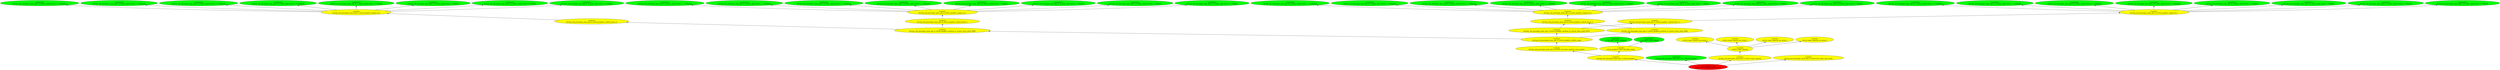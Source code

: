 digraph {
rankdir="BT"
ss_tail_light_empty_unflipped [fillcolor=green style="filled" label="<spriteset>\nss_tail_light_empty_unflipped"]
ss_tail_light_empty_flipped [fillcolor=green style="filled" label="<spriteset>\nss_tail_light_empty_flipped"]
switch_graphics_layer_tail_light_empty [fillcolor=yellow style="filled" label="<switch>\nswitch_graphics_layer_tail_light_empty"]
switch_cargo_capacity_by_cargo_0 [fillcolor=yellow style="filled" label="<switch>\nswitch_cargo_capacity_by_cargo_0"]
switch_cargo_capacity_by_cargo_1 [fillcolor=yellow style="filled" label="<switch>\nswitch_cargo_capacity_by_cargo_1"]
switch_cargo_capacity_by_cargo_2 [fillcolor=yellow style="filled" label="<switch>\nswitch_cargo_capacity_by_cargo_2"]
switch_cargo_capacity_by_cargo_3 [fillcolor=yellow style="filled" label="<switch>\nswitch_cargo_capacity_by_cargo_3"]
switch_cargo_capacity [fillcolor=yellow style="filled" label="<switch>\nswitch_cargo_capacity"]
driving_cab_passenger_pony_gen_4_ss_doors_closed_livery_1_0_unflipped [fillcolor=green style="filled" label="<spriteset>\ndriving_cab_passenger_pony_gen_4_ss_doors_closed_livery_1_0_unflipped"]
driving_cab_passenger_pony_gen_4_ss_doors_open_livery_1_0_unflipped [fillcolor=green style="filled" label="<spriteset>\ndriving_cab_passenger_pony_gen_4_ss_doors_open_livery_1_0_unflipped"]
driving_cab_passenger_pony_gen_4_ss_doors_closed_livery_2_0_unflipped [fillcolor=green style="filled" label="<spriteset>\ndriving_cab_passenger_pony_gen_4_ss_doors_closed_livery_2_0_unflipped"]
driving_cab_passenger_pony_gen_4_ss_doors_open_livery_2_0_unflipped [fillcolor=green style="filled" label="<spriteset>\ndriving_cab_passenger_pony_gen_4_ss_doors_open_livery_2_0_unflipped"]
driving_cab_passenger_pony_gen_4_ss_doors_closed_livery_1_0_flipped [fillcolor=green style="filled" label="<spriteset>\ndriving_cab_passenger_pony_gen_4_ss_doors_closed_livery_1_0_flipped"]
driving_cab_passenger_pony_gen_4_ss_doors_open_livery_1_0_flipped [fillcolor=green style="filled" label="<spriteset>\ndriving_cab_passenger_pony_gen_4_ss_doors_open_livery_1_0_flipped"]
driving_cab_passenger_pony_gen_4_ss_doors_closed_livery_2_0_flipped [fillcolor=green style="filled" label="<spriteset>\ndriving_cab_passenger_pony_gen_4_ss_doors_closed_livery_2_0_flipped"]
driving_cab_passenger_pony_gen_4_ss_doors_open_livery_2_0_flipped [fillcolor=green style="filled" label="<spriteset>\ndriving_cab_passenger_pony_gen_4_ss_doors_open_livery_2_0_flipped"]
driving_cab_passenger_pony_gen_4_switch_graphics_engine_id_0 [fillcolor=yellow style="filled" label="<switch>\ndriving_cab_passenger_pony_gen_4_switch_graphics_engine_id_0"]
driving_cab_passenger_pony_gen_4_switch_graphics_vehicle_layers_0 [fillcolor=yellow style="filled" label="<switch>\ndriving_cab_passenger_pony_gen_4_switch_graphics_vehicle_layers_0"]
driving_cab_passenger_pony_gen_4_ss_doors_closed_livery_1_1_unflipped [fillcolor=green style="filled" label="<spriteset>\ndriving_cab_passenger_pony_gen_4_ss_doors_closed_livery_1_1_unflipped"]
driving_cab_passenger_pony_gen_4_ss_doors_open_livery_1_1_unflipped [fillcolor=green style="filled" label="<spriteset>\ndriving_cab_passenger_pony_gen_4_ss_doors_open_livery_1_1_unflipped"]
driving_cab_passenger_pony_gen_4_ss_doors_closed_livery_2_1_unflipped [fillcolor=green style="filled" label="<spriteset>\ndriving_cab_passenger_pony_gen_4_ss_doors_closed_livery_2_1_unflipped"]
driving_cab_passenger_pony_gen_4_ss_doors_open_livery_2_1_unflipped [fillcolor=green style="filled" label="<spriteset>\ndriving_cab_passenger_pony_gen_4_ss_doors_open_livery_2_1_unflipped"]
driving_cab_passenger_pony_gen_4_ss_doors_closed_livery_1_1_flipped [fillcolor=green style="filled" label="<spriteset>\ndriving_cab_passenger_pony_gen_4_ss_doors_closed_livery_1_1_flipped"]
driving_cab_passenger_pony_gen_4_ss_doors_open_livery_1_1_flipped [fillcolor=green style="filled" label="<spriteset>\ndriving_cab_passenger_pony_gen_4_ss_doors_open_livery_1_1_flipped"]
driving_cab_passenger_pony_gen_4_ss_doors_closed_livery_2_1_flipped [fillcolor=green style="filled" label="<spriteset>\ndriving_cab_passenger_pony_gen_4_ss_doors_closed_livery_2_1_flipped"]
driving_cab_passenger_pony_gen_4_ss_doors_open_livery_2_1_flipped [fillcolor=green style="filled" label="<spriteset>\ndriving_cab_passenger_pony_gen_4_ss_doors_open_livery_2_1_flipped"]
driving_cab_passenger_pony_gen_4_switch_graphics_engine_id_1 [fillcolor=yellow style="filled" label="<switch>\ndriving_cab_passenger_pony_gen_4_switch_graphics_engine_id_1"]
driving_cab_passenger_pony_gen_4_switch_graphics_vehicle_layers_1 [fillcolor=yellow style="filled" label="<switch>\ndriving_cab_passenger_pony_gen_4_switch_graphics_vehicle_layers_1"]
driving_cab_passenger_pony_gen_4_ss_doors_closed_livery_1_2_unflipped [fillcolor=green style="filled" label="<spriteset>\ndriving_cab_passenger_pony_gen_4_ss_doors_closed_livery_1_2_unflipped"]
driving_cab_passenger_pony_gen_4_ss_doors_open_livery_1_2_unflipped [fillcolor=green style="filled" label="<spriteset>\ndriving_cab_passenger_pony_gen_4_ss_doors_open_livery_1_2_unflipped"]
driving_cab_passenger_pony_gen_4_ss_doors_closed_livery_2_2_unflipped [fillcolor=green style="filled" label="<spriteset>\ndriving_cab_passenger_pony_gen_4_ss_doors_closed_livery_2_2_unflipped"]
driving_cab_passenger_pony_gen_4_ss_doors_open_livery_2_2_unflipped [fillcolor=green style="filled" label="<spriteset>\ndriving_cab_passenger_pony_gen_4_ss_doors_open_livery_2_2_unflipped"]
driving_cab_passenger_pony_gen_4_ss_doors_closed_livery_1_2_flipped [fillcolor=green style="filled" label="<spriteset>\ndriving_cab_passenger_pony_gen_4_ss_doors_closed_livery_1_2_flipped"]
driving_cab_passenger_pony_gen_4_ss_doors_open_livery_1_2_flipped [fillcolor=green style="filled" label="<spriteset>\ndriving_cab_passenger_pony_gen_4_ss_doors_open_livery_1_2_flipped"]
driving_cab_passenger_pony_gen_4_ss_doors_closed_livery_2_2_flipped [fillcolor=green style="filled" label="<spriteset>\ndriving_cab_passenger_pony_gen_4_ss_doors_closed_livery_2_2_flipped"]
driving_cab_passenger_pony_gen_4_ss_doors_open_livery_2_2_flipped [fillcolor=green style="filled" label="<spriteset>\ndriving_cab_passenger_pony_gen_4_ss_doors_open_livery_2_2_flipped"]
driving_cab_passenger_pony_gen_4_switch_graphics_engine_id_2 [fillcolor=yellow style="filled" label="<switch>\ndriving_cab_passenger_pony_gen_4_switch_graphics_engine_id_2"]
driving_cab_passenger_pony_gen_4_switch_graphics_vehicle_layers_2 [fillcolor=yellow style="filled" label="<switch>\ndriving_cab_passenger_pony_gen_4_switch_graphics_vehicle_layers_2"]
driving_cab_passenger_pony_gen_4_ss_doors_closed_livery_1_3_unflipped [fillcolor=green style="filled" label="<spriteset>\ndriving_cab_passenger_pony_gen_4_ss_doors_closed_livery_1_3_unflipped"]
driving_cab_passenger_pony_gen_4_ss_doors_open_livery_1_3_unflipped [fillcolor=green style="filled" label="<spriteset>\ndriving_cab_passenger_pony_gen_4_ss_doors_open_livery_1_3_unflipped"]
driving_cab_passenger_pony_gen_4_ss_doors_closed_livery_2_3_unflipped [fillcolor=green style="filled" label="<spriteset>\ndriving_cab_passenger_pony_gen_4_ss_doors_closed_livery_2_3_unflipped"]
driving_cab_passenger_pony_gen_4_ss_doors_open_livery_2_3_unflipped [fillcolor=green style="filled" label="<spriteset>\ndriving_cab_passenger_pony_gen_4_ss_doors_open_livery_2_3_unflipped"]
driving_cab_passenger_pony_gen_4_ss_doors_closed_livery_1_3_flipped [fillcolor=green style="filled" label="<spriteset>\ndriving_cab_passenger_pony_gen_4_ss_doors_closed_livery_1_3_flipped"]
driving_cab_passenger_pony_gen_4_ss_doors_open_livery_1_3_flipped [fillcolor=green style="filled" label="<spriteset>\ndriving_cab_passenger_pony_gen_4_ss_doors_open_livery_1_3_flipped"]
driving_cab_passenger_pony_gen_4_ss_doors_closed_livery_2_3_flipped [fillcolor=green style="filled" label="<spriteset>\ndriving_cab_passenger_pony_gen_4_ss_doors_closed_livery_2_3_flipped"]
driving_cab_passenger_pony_gen_4_ss_doors_open_livery_2_3_flipped [fillcolor=green style="filled" label="<spriteset>\ndriving_cab_passenger_pony_gen_4_ss_doors_open_livery_2_3_flipped"]
driving_cab_passenger_pony_gen_4_switch_graphics_engine_id_3 [fillcolor=yellow style="filled" label="<switch>\ndriving_cab_passenger_pony_gen_4_switch_graphics_engine_id_3"]
driving_cab_passenger_pony_gen_4_switch_graphics_vehicle_layers_3 [fillcolor=yellow style="filled" label="<switch>\ndriving_cab_passenger_pony_gen_4_switch_graphics_vehicle_layers_3"]
driving_cab_passenger_pony_gen_4_switch_graphics_position_in_consist_entry_point_PASS [fillcolor=yellow style="filled" label="<switch>\ndriving_cab_passenger_pony_gen_4_switch_graphics_position_in_consist_entry_point_PASS"]
driving_cab_passenger_pony_gen_4_switch_graphics_position_in_consist_entry_point_MAIL [fillcolor=yellow style="filled" label="<switch>\ndriving_cab_passenger_pony_gen_4_switch_graphics_position_in_consist_entry_point_MAIL"]
driving_cab_passenger_pony_gen_4_switch_graphics_position_in_consist_entry_point_DFLT [fillcolor=yellow style="filled" label="<switch>\ndriving_cab_passenger_pony_gen_4_switch_graphics_position_in_consist_entry_point_DFLT"]
driving_cab_passenger_pony_gen_4_switch_graphics_vehicle_cargo [fillcolor=yellow style="filled" label="<switch>\ndriving_cab_passenger_pony_gen_4_switch_graphics_vehicle_cargo"]
driving_cab_passenger_pony_gen_4_ss_vehicle_purchase [fillcolor=green style="filled" label="<spriteset>\ndriving_cab_passenger_pony_gen_4_ss_vehicle_purchase"]
driving_cab_passenger_pony_gen_4_switch_set_layers_register_more_sprites [fillcolor=yellow style="filled" label="<switch>\ndriving_cab_passenger_pony_gen_4_switch_set_layers_register_more_sprites"]
driving_cab_passenger_pony_gen_4_switch_graphics [fillcolor=yellow style="filled" label="<switch>\ndriving_cab_passenger_pony_gen_4_switch_graphics"]
driving_cab_passenger_pony_gen_4_switch_cargo_capacity [fillcolor=yellow style="filled" label="<switch>\ndriving_cab_passenger_pony_gen_4_switch_cargo_capacity"]
driving_cab_passenger_pony_gen_4_switch_buy_menu_text_result [fillcolor=yellow style="filled" label="<switch>\ndriving_cab_passenger_pony_gen_4_switch_buy_menu_text_result"]
driving_cab_passenger_pony_gen_4 [fillcolor=red style="filled" label="<FEAT_TRAINS 5390>\ndriving_cab_passenger_pony_gen_4"]
driving_cab_passenger_pony_gen_4_switch_graphics_engine_id_0->driving_cab_passenger_pony_gen_4_ss_doors_closed_livery_1_0_flipped
driving_cab_passenger_pony_gen_4_switch_graphics_engine_id_0->driving_cab_passenger_pony_gen_4_ss_doors_closed_livery_1_0_unflipped
driving_cab_passenger_pony_gen_4_switch_graphics->driving_cab_passenger_pony_gen_4_switch_set_layers_register_more_sprites
driving_cab_passenger_pony_gen_4->driving_cab_passenger_pony_gen_4_switch_graphics
driving_cab_passenger_pony_gen_4_switch_graphics_vehicle_layers_1->driving_cab_passenger_pony_gen_4_switch_graphics_engine_id_1
driving_cab_passenger_pony_gen_4_switch_graphics_engine_id_2->driving_cab_passenger_pony_gen_4_ss_doors_open_livery_1_2_unflipped
driving_cab_passenger_pony_gen_4_switch_graphics_engine_id_1->driving_cab_passenger_pony_gen_4_ss_doors_open_livery_2_1_unflipped
driving_cab_passenger_pony_gen_4_switch_graphics_position_in_consist_entry_point_DFLT->driving_cab_passenger_pony_gen_4_switch_graphics_vehicle_layers_2
driving_cab_passenger_pony_gen_4_switch_graphics_engine_id_3->driving_cab_passenger_pony_gen_4_ss_doors_closed_livery_1_3_flipped
driving_cab_passenger_pony_gen_4_switch_graphics_vehicle_cargo->driving_cab_passenger_pony_gen_4_switch_graphics_position_in_consist_entry_point_DFLT
driving_cab_passenger_pony_gen_4_switch_cargo_capacity->switch_cargo_capacity
driving_cab_passenger_pony_gen_4_switch_graphics_engine_id_3->driving_cab_passenger_pony_gen_4_ss_doors_open_livery_2_3_unflipped
switch_graphics_layer_tail_light_empty->ss_tail_light_empty_flipped
driving_cab_passenger_pony_gen_4_switch_graphics_engine_id_3->driving_cab_passenger_pony_gen_4_ss_doors_closed_livery_2_3_flipped
driving_cab_passenger_pony_gen_4_switch_graphics_engine_id_1->driving_cab_passenger_pony_gen_4_ss_doors_closed_livery_2_1_flipped
driving_cab_passenger_pony_gen_4_switch_graphics_engine_id_2->driving_cab_passenger_pony_gen_4_ss_doors_closed_livery_1_2_flipped
driving_cab_passenger_pony_gen_4->driving_cab_passenger_pony_gen_4_switch_buy_menu_text_result
switch_cargo_capacity->switch_cargo_capacity_by_cargo_1
driving_cab_passenger_pony_gen_4_switch_graphics_engine_id_0->driving_cab_passenger_pony_gen_4_ss_doors_open_livery_2_0_flipped
driving_cab_passenger_pony_gen_4_switch_graphics_engine_id_3->driving_cab_passenger_pony_gen_4_ss_doors_open_livery_1_3_flipped
driving_cab_passenger_pony_gen_4_switch_graphics_engine_id_0->driving_cab_passenger_pony_gen_4_ss_doors_open_livery_2_0_unflipped
driving_cab_passenger_pony_gen_4_switch_graphics_vehicle_cargo->driving_cab_passenger_pony_gen_4_switch_graphics_position_in_consist_entry_point_PASS
driving_cab_passenger_pony_gen_4_switch_graphics_vehicle_cargo->driving_cab_passenger_pony_gen_4_switch_graphics_position_in_consist_entry_point_MAIL
driving_cab_passenger_pony_gen_4_switch_graphics_engine_id_0->driving_cab_passenger_pony_gen_4_ss_doors_open_livery_1_0_unflipped
driving_cab_passenger_pony_gen_4_switch_graphics_position_in_consist_entry_point_MAIL->driving_cab_passenger_pony_gen_4_switch_graphics_vehicle_layers_2
driving_cab_passenger_pony_gen_4_switch_graphics_engine_id_1->driving_cab_passenger_pony_gen_4_ss_doors_closed_livery_2_1_unflipped
switch_cargo_capacity->switch_cargo_capacity_by_cargo_3
driving_cab_passenger_pony_gen_4_switch_graphics_engine_id_1->driving_cab_passenger_pony_gen_4_ss_doors_open_livery_2_1_flipped
driving_cab_passenger_pony_gen_4->driving_cab_passenger_pony_gen_4_switch_cargo_capacity
switch_cargo_capacity->switch_cargo_capacity_by_cargo_0
driving_cab_passenger_pony_gen_4_switch_graphics_position_in_consist_entry_point_DFLT->driving_cab_passenger_pony_gen_4_switch_graphics_vehicle_layers_3
driving_cab_passenger_pony_gen_4_switch_set_layers_register_more_sprites->driving_cab_passenger_pony_gen_4_switch_graphics_vehicle_cargo
driving_cab_passenger_pony_gen_4_switch_graphics_engine_id_3->driving_cab_passenger_pony_gen_4_ss_doors_open_livery_2_3_flipped
driving_cab_passenger_pony_gen_4_switch_graphics->switch_graphics_layer_tail_light_empty
driving_cab_passenger_pony_gen_4_switch_graphics_engine_id_3->driving_cab_passenger_pony_gen_4_ss_doors_closed_livery_2_3_unflipped
driving_cab_passenger_pony_gen_4_switch_graphics_position_in_consist_entry_point_MAIL->driving_cab_passenger_pony_gen_4_switch_graphics_vehicle_layers_3
driving_cab_passenger_pony_gen_4_switch_graphics_engine_id_3->driving_cab_passenger_pony_gen_4_ss_doors_closed_livery_1_3_unflipped
driving_cab_passenger_pony_gen_4_switch_graphics_engine_id_2->driving_cab_passenger_pony_gen_4_ss_doors_closed_livery_2_2_unflipped
driving_cab_passenger_pony_gen_4_switch_graphics_position_in_consist_entry_point_PASS->driving_cab_passenger_pony_gen_4_switch_graphics_vehicle_layers_0
driving_cab_passenger_pony_gen_4_switch_graphics_engine_id_2->driving_cab_passenger_pony_gen_4_ss_doors_open_livery_2_2_unflipped
driving_cab_passenger_pony_gen_4_switch_graphics_engine_id_0->driving_cab_passenger_pony_gen_4_ss_doors_closed_livery_2_0_unflipped
driving_cab_passenger_pony_gen_4_switch_graphics_vehicle_layers_2->driving_cab_passenger_pony_gen_4_switch_graphics_engine_id_2
switch_graphics_layer_tail_light_empty->ss_tail_light_empty_unflipped
driving_cab_passenger_pony_gen_4_switch_graphics_vehicle_layers_3->driving_cab_passenger_pony_gen_4_switch_graphics_engine_id_3
driving_cab_passenger_pony_gen_4_switch_graphics_vehicle_layers_0->driving_cab_passenger_pony_gen_4_switch_graphics_engine_id_0
driving_cab_passenger_pony_gen_4->driving_cab_passenger_pony_gen_4_ss_vehicle_purchase
driving_cab_passenger_pony_gen_4_switch_graphics_engine_id_3->driving_cab_passenger_pony_gen_4_ss_doors_open_livery_1_3_unflipped
driving_cab_passenger_pony_gen_4_switch_graphics_engine_id_2->driving_cab_passenger_pony_gen_4_ss_doors_open_livery_2_2_flipped
driving_cab_passenger_pony_gen_4_switch_graphics_engine_id_1->driving_cab_passenger_pony_gen_4_ss_doors_open_livery_1_1_flipped
driving_cab_passenger_pony_gen_4_switch_graphics_engine_id_2->driving_cab_passenger_pony_gen_4_ss_doors_open_livery_1_2_flipped
driving_cab_passenger_pony_gen_4_switch_graphics_engine_id_1->driving_cab_passenger_pony_gen_4_ss_doors_closed_livery_1_1_unflipped
driving_cab_passenger_pony_gen_4_switch_graphics_engine_id_0->driving_cab_passenger_pony_gen_4_ss_doors_open_livery_1_0_flipped
driving_cab_passenger_pony_gen_4_switch_graphics_engine_id_1->driving_cab_passenger_pony_gen_4_ss_doors_closed_livery_1_1_flipped
driving_cab_passenger_pony_gen_4_switch_graphics_position_in_consist_entry_point_PASS->driving_cab_passenger_pony_gen_4_switch_graphics_vehicle_layers_1
driving_cab_passenger_pony_gen_4_switch_graphics_engine_id_2->driving_cab_passenger_pony_gen_4_ss_doors_closed_livery_2_2_flipped
driving_cab_passenger_pony_gen_4_switch_graphics_engine_id_2->driving_cab_passenger_pony_gen_4_ss_doors_closed_livery_1_2_unflipped
driving_cab_passenger_pony_gen_4_switch_graphics_engine_id_0->driving_cab_passenger_pony_gen_4_ss_doors_closed_livery_2_0_flipped
switch_cargo_capacity->switch_cargo_capacity_by_cargo_2
driving_cab_passenger_pony_gen_4_switch_graphics_engine_id_1->driving_cab_passenger_pony_gen_4_ss_doors_open_livery_1_1_unflipped
}
